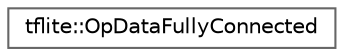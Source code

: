 digraph "Graphical Class Hierarchy"
{
 // LATEX_PDF_SIZE
  bgcolor="transparent";
  edge [fontname=Helvetica,fontsize=10,labelfontname=Helvetica,labelfontsize=10];
  node [fontname=Helvetica,fontsize=10,shape=box,height=0.2,width=0.4];
  rankdir="LR";
  Node0 [id="Node000000",label="tflite::OpDataFullyConnected",height=0.2,width=0.4,color="grey40", fillcolor="white", style="filled",URL="$structtflite_1_1_op_data_fully_connected.html",tooltip=" "];
}
